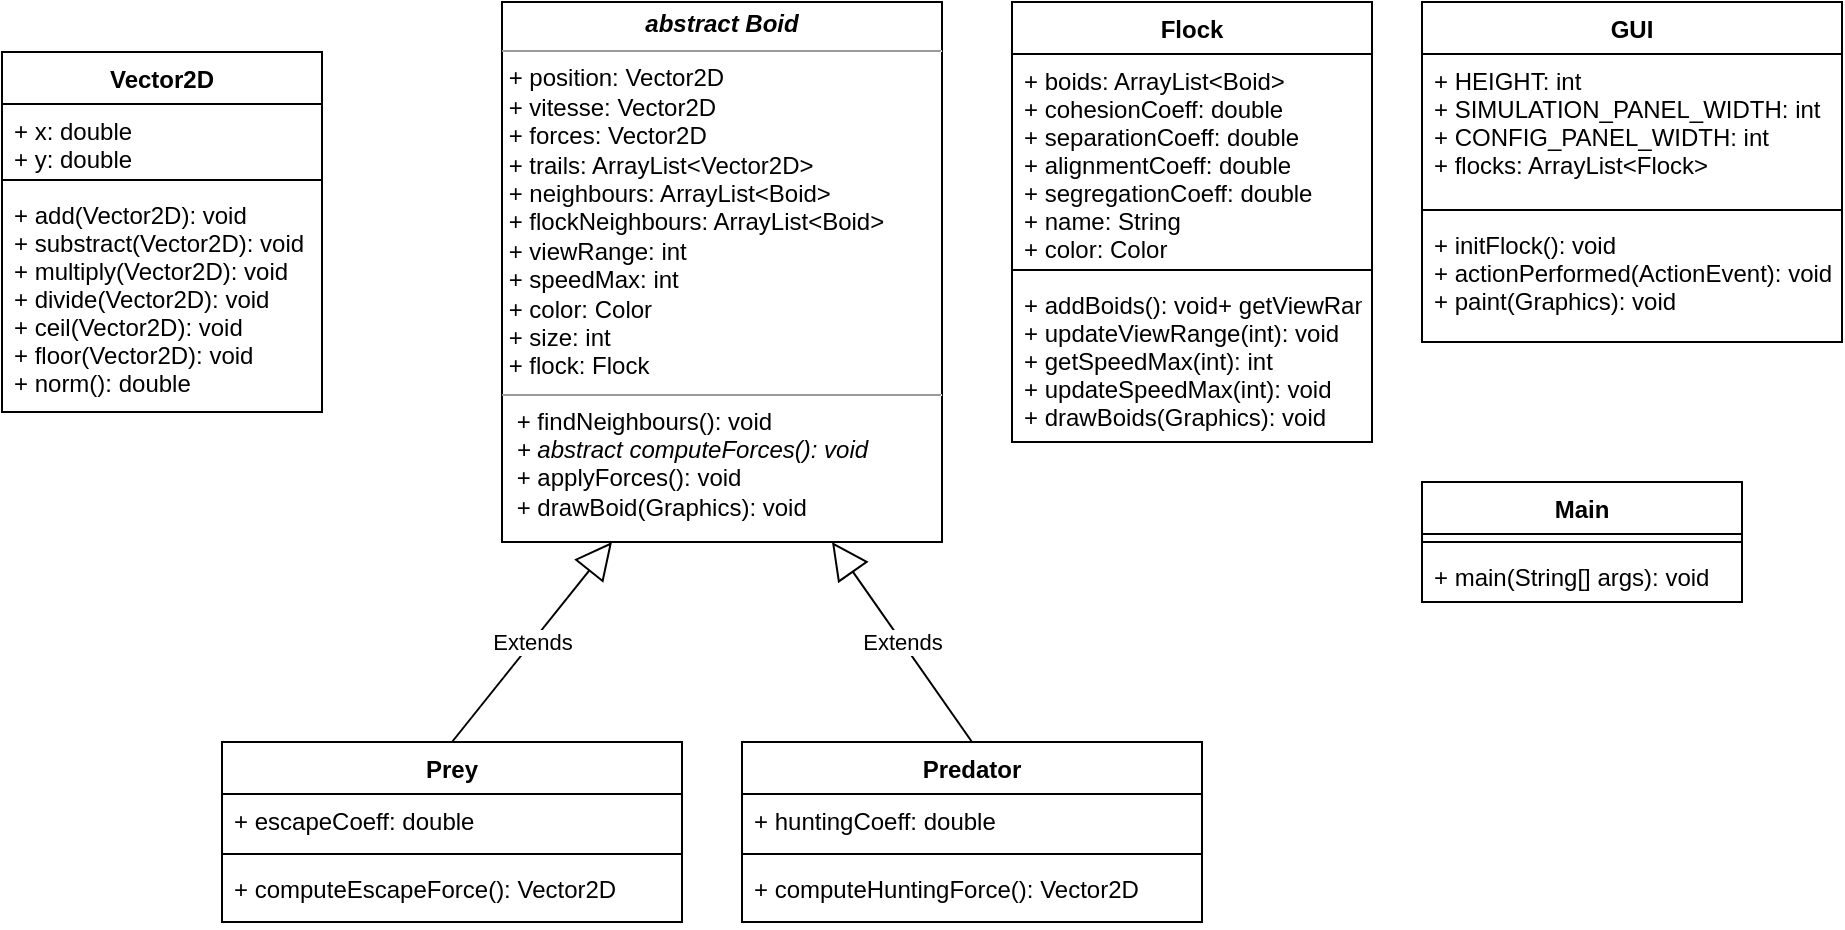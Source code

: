 <mxfile version="16.6.8" type="github">
  <diagram id="tQhhWCgTlTceESivTciR" name="Page-1">
    <mxGraphModel dx="2105" dy="536" grid="1" gridSize="10" guides="1" tooltips="1" connect="1" arrows="1" fold="1" page="1" pageScale="1" pageWidth="827" pageHeight="1169" math="0" shadow="0">
      <root>
        <mxCell id="0" />
        <mxCell id="1" parent="0" />
        <mxCell id="FP-qPfGK_xFJ3-6SMsp6-1" value="Prey" style="swimlane;fontStyle=1;align=center;verticalAlign=top;childLayout=stackLayout;horizontal=1;startSize=26;horizontalStack=0;resizeParent=1;resizeParentMax=0;resizeLast=0;collapsible=1;marginBottom=0;" parent="1" vertex="1">
          <mxGeometry x="-220" y="390" width="230" height="90" as="geometry" />
        </mxCell>
        <mxCell id="p-vpk-FNosqic6lHoFx3-1" value="+ escapeCoeff: double" style="text;strokeColor=none;fillColor=none;align=left;verticalAlign=top;spacingLeft=4;spacingRight=4;overflow=hidden;rotatable=0;points=[[0,0.5],[1,0.5]];portConstraint=eastwest;" vertex="1" parent="FP-qPfGK_xFJ3-6SMsp6-1">
          <mxGeometry y="26" width="230" height="26" as="geometry" />
        </mxCell>
        <mxCell id="FP-qPfGK_xFJ3-6SMsp6-3" value="" style="line;strokeWidth=1;fillColor=none;align=left;verticalAlign=middle;spacingTop=-1;spacingLeft=3;spacingRight=3;rotatable=0;labelPosition=right;points=[];portConstraint=eastwest;" parent="FP-qPfGK_xFJ3-6SMsp6-1" vertex="1">
          <mxGeometry y="52" width="230" height="8" as="geometry" />
        </mxCell>
        <mxCell id="FP-qPfGK_xFJ3-6SMsp6-39" value="+ computeEscapeForce(): Vector2D&#xa;" style="text;strokeColor=none;fillColor=none;align=left;verticalAlign=top;spacingLeft=4;spacingRight=4;overflow=hidden;rotatable=0;points=[[0,0.5],[1,0.5]];portConstraint=eastwest;" parent="FP-qPfGK_xFJ3-6SMsp6-1" vertex="1">
          <mxGeometry y="60" width="230" height="30" as="geometry" />
        </mxCell>
        <mxCell id="FP-qPfGK_xFJ3-6SMsp6-6" value="Flock" style="swimlane;fontStyle=1;align=center;verticalAlign=top;childLayout=stackLayout;horizontal=1;startSize=26;horizontalStack=0;resizeParent=1;resizeParentMax=0;resizeLast=0;collapsible=1;marginBottom=0;" parent="1" vertex="1">
          <mxGeometry x="175" y="20" width="180" height="220" as="geometry" />
        </mxCell>
        <mxCell id="FP-qPfGK_xFJ3-6SMsp6-7" value="+ boids: ArrayList&lt;Boid&gt;&#xa;+ cohesionCoeff: double&#xa;+ separationCoeff: double&#xa;+ alignmentCoeff: double&#xa;+ segregationCoeff: double&#xa;+ name: String&#xa;+ color: Color&#xa;&#xa;" style="text;strokeColor=none;fillColor=none;align=left;verticalAlign=top;spacingLeft=4;spacingRight=4;overflow=hidden;rotatable=0;points=[[0,0.5],[1,0.5]];portConstraint=eastwest;" parent="FP-qPfGK_xFJ3-6SMsp6-6" vertex="1">
          <mxGeometry y="26" width="180" height="104" as="geometry" />
        </mxCell>
        <mxCell id="FP-qPfGK_xFJ3-6SMsp6-8" value="" style="line;strokeWidth=1;fillColor=none;align=left;verticalAlign=middle;spacingTop=-1;spacingLeft=3;spacingRight=3;rotatable=0;labelPosition=right;points=[];portConstraint=eastwest;" parent="FP-qPfGK_xFJ3-6SMsp6-6" vertex="1">
          <mxGeometry y="130" width="180" height="8" as="geometry" />
        </mxCell>
        <mxCell id="FP-qPfGK_xFJ3-6SMsp6-9" value="+ addBoids(): void+ getViewRange(): int&#xa;+ updateViewRange(int): void&#xa;+ getSpeedMax(int): int&#xa;+ updateSpeedMax(int): void&#xa;+ drawBoids(Graphics): void&#xa;" style="text;strokeColor=none;fillColor=none;align=left;verticalAlign=top;spacingLeft=4;spacingRight=4;overflow=hidden;rotatable=0;points=[[0,0.5],[1,0.5]];portConstraint=eastwest;" parent="FP-qPfGK_xFJ3-6SMsp6-6" vertex="1">
          <mxGeometry y="138" width="180" height="82" as="geometry" />
        </mxCell>
        <mxCell id="FP-qPfGK_xFJ3-6SMsp6-10" value="Main" style="swimlane;fontStyle=1;align=center;verticalAlign=top;childLayout=stackLayout;horizontal=1;startSize=26;horizontalStack=0;resizeParent=1;resizeParentMax=0;resizeLast=0;collapsible=1;marginBottom=0;" parent="1" vertex="1">
          <mxGeometry x="380" y="260" width="160" height="60" as="geometry" />
        </mxCell>
        <mxCell id="FP-qPfGK_xFJ3-6SMsp6-12" value="" style="line;strokeWidth=1;fillColor=none;align=left;verticalAlign=middle;spacingTop=-1;spacingLeft=3;spacingRight=3;rotatable=0;labelPosition=right;points=[];portConstraint=eastwest;" parent="FP-qPfGK_xFJ3-6SMsp6-10" vertex="1">
          <mxGeometry y="26" width="160" height="8" as="geometry" />
        </mxCell>
        <mxCell id="FP-qPfGK_xFJ3-6SMsp6-13" value="+ main(String[] args): void" style="text;strokeColor=none;fillColor=none;align=left;verticalAlign=top;spacingLeft=4;spacingRight=4;overflow=hidden;rotatable=0;points=[[0,0.5],[1,0.5]];portConstraint=eastwest;" parent="FP-qPfGK_xFJ3-6SMsp6-10" vertex="1">
          <mxGeometry y="34" width="160" height="26" as="geometry" />
        </mxCell>
        <mxCell id="FP-qPfGK_xFJ3-6SMsp6-14" value="GUI" style="swimlane;fontStyle=1;align=center;verticalAlign=top;childLayout=stackLayout;horizontal=1;startSize=26;horizontalStack=0;resizeParent=1;resizeParentMax=0;resizeLast=0;collapsible=1;marginBottom=0;" parent="1" vertex="1">
          <mxGeometry x="380" y="20" width="210" height="170" as="geometry" />
        </mxCell>
        <mxCell id="FP-qPfGK_xFJ3-6SMsp6-15" value="+ HEIGHT: int&#xa;+ SIMULATION_PANEL_WIDTH: int&#xa;+ CONFIG_PANEL_WIDTH: int&#xa;+ flocks: ArrayList&lt;Flock&gt;" style="text;strokeColor=none;fillColor=none;align=left;verticalAlign=top;spacingLeft=4;spacingRight=4;overflow=hidden;rotatable=0;points=[[0,0.5],[1,0.5]];portConstraint=eastwest;" parent="FP-qPfGK_xFJ3-6SMsp6-14" vertex="1">
          <mxGeometry y="26" width="210" height="74" as="geometry" />
        </mxCell>
        <mxCell id="FP-qPfGK_xFJ3-6SMsp6-16" value="" style="line;strokeWidth=1;fillColor=none;align=left;verticalAlign=middle;spacingTop=-1;spacingLeft=3;spacingRight=3;rotatable=0;labelPosition=right;points=[];portConstraint=eastwest;" parent="FP-qPfGK_xFJ3-6SMsp6-14" vertex="1">
          <mxGeometry y="100" width="210" height="8" as="geometry" />
        </mxCell>
        <mxCell id="FP-qPfGK_xFJ3-6SMsp6-17" value="+ initFlock(): void&#xa;+ actionPerformed(ActionEvent): void&#xa;+ paint(Graphics): void&#xa;&#xa;&#xa;" style="text;strokeColor=none;fillColor=none;align=left;verticalAlign=top;spacingLeft=4;spacingRight=4;overflow=hidden;rotatable=0;points=[[0,0.5],[1,0.5]];portConstraint=eastwest;" parent="FP-qPfGK_xFJ3-6SMsp6-14" vertex="1">
          <mxGeometry y="108" width="210" height="62" as="geometry" />
        </mxCell>
        <mxCell id="FP-qPfGK_xFJ3-6SMsp6-22" value="&lt;p style=&quot;margin: 0px ; margin-top: 4px ; text-align: center&quot;&gt;&lt;i&gt;&lt;b&gt;abstract &lt;/b&gt;&lt;b&gt;Boid &lt;/b&gt;&lt;/i&gt;&lt;br&gt;&lt;/p&gt;&lt;hr size=&quot;1&quot;&gt;&lt;div&gt;&amp;nbsp;+ position: Vector2D&lt;br&gt;&lt;/div&gt;&lt;div&gt;&amp;nbsp;+ vitesse: Vector2D&lt;/div&gt;&lt;div&gt;&amp;nbsp;+ forces: Vector2D&lt;/div&gt;&lt;div&gt;&amp;nbsp;+ trails: ArrayList&amp;lt;Vector2D&amp;gt;&lt;br&gt;&lt;/div&gt;&lt;div&gt;&amp;nbsp;+ neighbours: ArrayList&amp;lt;Boid&amp;gt;&lt;/div&gt;&lt;div&gt;&amp;nbsp;+ flockNeighbours: ArrayList&amp;lt;Boid&amp;gt;&lt;/div&gt;&lt;div&gt;&amp;nbsp;+ viewRange: int&lt;br&gt;&lt;/div&gt;&lt;div&gt;&amp;nbsp;+ speedMax: int&lt;br&gt;&lt;/div&gt;&lt;div&gt;&amp;nbsp;+ color: Color&lt;/div&gt;&lt;div&gt;&amp;nbsp;+ size: int&lt;/div&gt;&lt;div&gt;&amp;nbsp;+ flock: Flock&lt;/div&gt;&lt;hr size=&quot;1&quot;&gt;&lt;p style=&quot;margin: 0px ; margin-left: 4px&quot;&gt;&amp;nbsp;+ findNeighbours(): void&lt;/p&gt;&lt;p style=&quot;margin: 0px ; margin-left: 4px&quot;&gt;&lt;i&gt;&amp;nbsp;+ abstract computeForces(): void&lt;/i&gt;&lt;/p&gt;&lt;p style=&quot;margin: 0px ; margin-left: 4px&quot;&gt;&amp;nbsp;+ applyForces(): void&lt;/p&gt;&lt;p style=&quot;margin: 0px ; margin-left: 4px&quot;&gt;&amp;nbsp;+ drawBoid(Graphics): void&lt;/p&gt;&lt;p style=&quot;margin: 0px ; margin-left: 4px&quot;&gt;&lt;br&gt;&lt;/p&gt;" style="verticalAlign=top;align=left;overflow=fill;fontSize=12;fontFamily=Helvetica;html=1;" parent="1" vertex="1">
          <mxGeometry x="-80" y="20" width="220" height="270" as="geometry" />
        </mxCell>
        <mxCell id="FP-qPfGK_xFJ3-6SMsp6-35" value="Vector2D" style="swimlane;fontStyle=1;align=center;verticalAlign=top;childLayout=stackLayout;horizontal=1;startSize=26;horizontalStack=0;resizeParent=1;resizeParentMax=0;resizeLast=0;collapsible=1;marginBottom=0;" parent="1" vertex="1">
          <mxGeometry x="-330" y="45" width="160" height="180" as="geometry" />
        </mxCell>
        <mxCell id="FP-qPfGK_xFJ3-6SMsp6-36" value="+ x: double&#xa;+ y: double&#xa;" style="text;strokeColor=none;fillColor=none;align=left;verticalAlign=top;spacingLeft=4;spacingRight=4;overflow=hidden;rotatable=0;points=[[0,0.5],[1,0.5]];portConstraint=eastwest;" parent="FP-qPfGK_xFJ3-6SMsp6-35" vertex="1">
          <mxGeometry y="26" width="160" height="34" as="geometry" />
        </mxCell>
        <mxCell id="FP-qPfGK_xFJ3-6SMsp6-37" value="" style="line;strokeWidth=1;fillColor=none;align=left;verticalAlign=middle;spacingTop=-1;spacingLeft=3;spacingRight=3;rotatable=0;labelPosition=right;points=[];portConstraint=eastwest;" parent="FP-qPfGK_xFJ3-6SMsp6-35" vertex="1">
          <mxGeometry y="60" width="160" height="8" as="geometry" />
        </mxCell>
        <mxCell id="FP-qPfGK_xFJ3-6SMsp6-38" value="+ add(Vector2D): void&#xa;+ substract(Vector2D): void&#xa;+ multiply(Vector2D): void&#xa;+ divide(Vector2D): void&#xa;+ ceil(Vector2D): void&#xa;+ floor(Vector2D): void&#xa;+ norm(): double&#xa;" style="text;strokeColor=none;fillColor=none;align=left;verticalAlign=top;spacingLeft=4;spacingRight=4;overflow=hidden;rotatable=0;points=[[0,0.5],[1,0.5]];portConstraint=eastwest;" parent="FP-qPfGK_xFJ3-6SMsp6-35" vertex="1">
          <mxGeometry y="68" width="160" height="112" as="geometry" />
        </mxCell>
        <mxCell id="FP-qPfGK_xFJ3-6SMsp6-41" value="Predator" style="swimlane;fontStyle=1;align=center;verticalAlign=top;childLayout=stackLayout;horizontal=1;startSize=26;horizontalStack=0;resizeParent=1;resizeParentMax=0;resizeLast=0;collapsible=1;marginBottom=0;" parent="1" vertex="1">
          <mxGeometry x="40" y="390" width="230" height="90" as="geometry" />
        </mxCell>
        <mxCell id="p-vpk-FNosqic6lHoFx3-2" value="+ huntingCoeff: double" style="text;strokeColor=none;fillColor=none;align=left;verticalAlign=top;spacingLeft=4;spacingRight=4;overflow=hidden;rotatable=0;points=[[0,0.5],[1,0.5]];portConstraint=eastwest;" vertex="1" parent="FP-qPfGK_xFJ3-6SMsp6-41">
          <mxGeometry y="26" width="230" height="26" as="geometry" />
        </mxCell>
        <mxCell id="FP-qPfGK_xFJ3-6SMsp6-43" value="" style="line;strokeWidth=1;fillColor=none;align=left;verticalAlign=middle;spacingTop=-1;spacingLeft=3;spacingRight=3;rotatable=0;labelPosition=right;points=[];portConstraint=eastwest;" parent="FP-qPfGK_xFJ3-6SMsp6-41" vertex="1">
          <mxGeometry y="52" width="230" height="8" as="geometry" />
        </mxCell>
        <mxCell id="FP-qPfGK_xFJ3-6SMsp6-44" value="+ computeHuntingForce(): Vector2D" style="text;strokeColor=none;fillColor=none;align=left;verticalAlign=top;spacingLeft=4;spacingRight=4;overflow=hidden;rotatable=0;points=[[0,0.5],[1,0.5]];portConstraint=eastwest;" parent="FP-qPfGK_xFJ3-6SMsp6-41" vertex="1">
          <mxGeometry y="60" width="230" height="30" as="geometry" />
        </mxCell>
        <mxCell id="FP-qPfGK_xFJ3-6SMsp6-45" value="Extends" style="endArrow=block;endSize=16;endFill=0;html=1;rounded=0;exitX=0.5;exitY=0;exitDx=0;exitDy=0;entryX=0.25;entryY=1;entryDx=0;entryDy=0;" parent="1" source="FP-qPfGK_xFJ3-6SMsp6-1" target="FP-qPfGK_xFJ3-6SMsp6-22" edge="1">
          <mxGeometry width="160" relative="1" as="geometry">
            <mxPoint x="80" y="250" as="sourcePoint" />
            <mxPoint x="240" y="250" as="targetPoint" />
          </mxGeometry>
        </mxCell>
        <mxCell id="FP-qPfGK_xFJ3-6SMsp6-46" value="Extends" style="endArrow=block;endSize=16;endFill=0;html=1;rounded=0;exitX=0.5;exitY=0;exitDx=0;exitDy=0;entryX=0.75;entryY=1;entryDx=0;entryDy=0;" parent="1" source="FP-qPfGK_xFJ3-6SMsp6-41" target="FP-qPfGK_xFJ3-6SMsp6-22" edge="1">
          <mxGeometry width="160" relative="1" as="geometry">
            <mxPoint x="140" y="350" as="sourcePoint" />
            <mxPoint x="277.5" y="250" as="targetPoint" />
          </mxGeometry>
        </mxCell>
      </root>
    </mxGraphModel>
  </diagram>
</mxfile>
